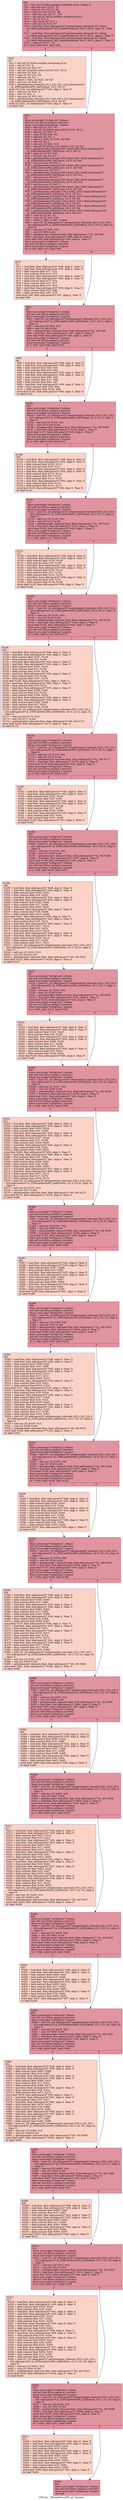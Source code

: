 digraph "CFG for '_Z9ScaleDownPfS_iiii' function" {
	label="CFG for '_Z9ScaleDownPfS_iiii' function";

	Node0x5afecd0 [shape=record,color="#b70d28ff", style=filled, fillcolor="#b70d2870",label="{%6:\l  %7 = tail call i32 @llvm.amdgcn.workitem.id.x(), !range !4\l  %8 = add nuw nsw i32 %7, 32\l  %9 = add nuw nsw i32 %7, 64\l  %10 = add nuw nsw i32 %7, 96\l  %11 = add nuw nsw i32 %7, 128\l  %12 = tail call i32 @llvm.amdgcn.workgroup.id.x()\l  %13 = shl i32 %12, 6\l  %14 = ashr exact i32 %13, 1\l  %15 = add nsw i32 %14, %7\l  %16 = load float, float addrspace(4)* getelementptr inbounds ([5 x float],\l... [5 x float] addrspace(4)* @d_ScaleDownKernel, i64 0, i64 0), align 16, !tbaa\l... !5\l  %17 = load float, float addrspace(4)* getelementptr inbounds ([5 x float],\l... [5 x float] addrspace(4)* @d_ScaleDownKernel, i64 0, i64 1), align 4, !tbaa !5\l  %18 = load float, float addrspace(4)* getelementptr inbounds ([5 x float],\l... [5 x float] addrspace(4)* @d_ScaleDownKernel, i64 0, i64 2), align 8, !tbaa !5\l  %19 = icmp ult i32 %7, 20\l  br i1 %19, label %20, label %35\l|{<s0>T|<s1>F}}"];
	Node0x5afecd0:s0 -> Node0x5b00da0;
	Node0x5afecd0:s1 -> Node0x5b00df0;
	Node0x5b00da0 [shape=record,color="#3d50c3ff", style=filled, fillcolor="#f59c7d70",label="{%20:\l20:                                               \l  %21 = tail call i32 @llvm.amdgcn.workgroup.id.y()\l  %22 = shl i32 %21, 4\l  %23 = add nsw i32 %22, %7\l  %24 = tail call i32 @llvm.smax.i32(i32 %23, i32 2)\l  %25 = add nsw i32 %24, -2\l  %26 = icmp slt i32 %25, %4\l  %27 = add nsw i32 %4, -1\l  %28 = select i1 %26, i32 %25, i32 %27\l  %29 = mul nsw i32 %28, %3\l  %30 = getelementptr inbounds [20 x i32], [20 x i32] addrspace(3)*\l... @_ZZ9ScaleDownPfS_iiiiE5yRead, i32 0, i32 %7\l  store i32 %29, i32 addrspace(3)* %30, align 4, !tbaa !9\l  %31 = add nsw i32 %23, -4\l  %32 = sdiv i32 %31, 2\l  %33 = mul nsw i32 %32, %5\l  %34 = getelementptr inbounds [20 x i32], [20 x i32] addrspace(3)*\l... @_ZZ9ScaleDownPfS_iiiiE6yWrite, i32 0, i32 %7\l  store i32 %33, i32 addrspace(3)* %34, align 4, !tbaa !9\l  br label %35\l}"];
	Node0x5b00da0 -> Node0x5b00df0;
	Node0x5b00df0 [shape=record,color="#b70d28ff", style=filled, fillcolor="#b70d2870",label="{%35:\l35:                                               \l  fence syncscope(\"workgroup\") release\l  tail call void @llvm.amdgcn.s.barrier()\l  fence syncscope(\"workgroup\") acquire\l  %36 = add nsw i32 %13, %7\l  %37 = tail call i32 @llvm.smax.i32(i32 %36, i32 2)\l  %38 = add nsw i32 %37, -2\l  %39 = icmp slt i32 %38, %2\l  %40 = add nsw i32 %2, -1\l  %41 = select i1 %39, i32 %38, i32 %40\l  %42 = sdiv i32 %2, 2\l  %43 = sub nsw i32 %42, %14\l  %44 = tail call i32 @llvm.smin.i32(i32 %43, i32 32)\l  %45 = getelementptr inbounds [68 x float], [68 x float] addrspace(3)*\l... @_ZZ9ScaleDownPfS_iiiiE5inrow, i32 0, i32 %7\l  %46 = icmp slt i32 %7, %44\l  %47 = shl nuw nsw i32 %7, 1\l  %48 = getelementptr inbounds [68 x float], [68 x float] addrspace(3)*\l... @_ZZ9ScaleDownPfS_iiiiE5inrow, i32 0, i32 %47\l  %49 = add nuw nsw i32 %47, 4\l  %50 = getelementptr inbounds [68 x float], [68 x float] addrspace(3)*\l... @_ZZ9ScaleDownPfS_iiiiE5inrow, i32 0, i32 %49\l  %51 = add nuw nsw i32 %47, 1\l  %52 = getelementptr inbounds [68 x float], [68 x float] addrspace(3)*\l... @_ZZ9ScaleDownPfS_iiiiE5inrow, i32 0, i32 %51\l  %53 = add nuw nsw i32 %47, 3\l  %54 = getelementptr inbounds [68 x float], [68 x float] addrspace(3)*\l... @_ZZ9ScaleDownPfS_iiiiE5inrow, i32 0, i32 %53\l  %55 = add nuw nsw i32 %47, 2\l  %56 = getelementptr inbounds [68 x float], [68 x float] addrspace(3)*\l... @_ZZ9ScaleDownPfS_iiiiE5inrow, i32 0, i32 %55\l  %57 = getelementptr inbounds [160 x float], [160 x float] addrspace(3)*\l... @_ZZ9ScaleDownPfS_iiiiE4brow, i32 0, i32 %11\l  %58 = getelementptr inbounds [160 x float], [160 x float] addrspace(3)*\l... @_ZZ9ScaleDownPfS_iiiiE4brow, i32 0, i32 %9\l  %59 = getelementptr inbounds [160 x float], [160 x float] addrspace(3)*\l... @_ZZ9ScaleDownPfS_iiiiE4brow, i32 0, i32 %7\l  %60 = getelementptr inbounds [160 x float], [160 x float] addrspace(3)*\l... @_ZZ9ScaleDownPfS_iiiiE4brow, i32 0, i32 %8\l  %61 = getelementptr inbounds [160 x float], [160 x float] addrspace(3)*\l... @_ZZ9ScaleDownPfS_iiiiE4brow, i32 0, i32 %10\l  %62 = icmp ult i32 %7, 32\l  %63 = icmp slt i32 %15, %42\l  %64 = select i1 %62, i1 %63, i1 false\l  %65 = load i32, i32 addrspace(3)* getelementptr inbounds ([20 x i32], [20 x\l... i32] addrspace(3)* @_ZZ9ScaleDownPfS_iiiiE5yRead, i32 0, i32 0), align 16,\l... !tbaa !9\l  %66 = add nsw i32 %65, %41\l  %67 = sext i32 %66 to i64\l  %68 = getelementptr inbounds float, float addrspace(1)* %1, i64 %67\l  %69 = load float, float addrspace(1)* %68, align 4, !tbaa !5\l  store float %69, float addrspace(3)* %45, align 4, !tbaa !5\l  fence syncscope(\"workgroup\") release\l  tail call void @llvm.amdgcn.s.barrier()\l  fence syncscope(\"workgroup\") acquire\l  br i1 %46, label %70, label %83\l|{<s0>T|<s1>F}}"];
	Node0x5b00df0:s0 -> Node0x5b04510;
	Node0x5b00df0:s1 -> Node0x5b04560;
	Node0x5b04510 [shape=record,color="#3d50c3ff", style=filled, fillcolor="#f59c7d70",label="{%70:\l70:                                               \l  %71 = load float, float addrspace(3)* %48, align 8, !tbaa !5\l  %72 = load float, float addrspace(3)* %50, align 8, !tbaa !5\l  %73 = fadd contract float %71, %72\l  %74 = fmul contract float %16, %73\l  %75 = load float, float addrspace(3)* %52, align 4, !tbaa !5\l  %76 = load float, float addrspace(3)* %54, align 4, !tbaa !5\l  %77 = fadd contract float %75, %76\l  %78 = fmul contract float %17, %77\l  %79 = fadd contract float %74, %78\l  %80 = load float, float addrspace(3)* %56, align 8, !tbaa !5\l  %81 = fmul contract float %18, %80\l  %82 = fadd contract float %81, %79\l  store float %82, float addrspace(3)* %57, align 4, !tbaa !5\l  br label %83\l}"];
	Node0x5b04510 -> Node0x5b04560;
	Node0x5b04560 [shape=record,color="#b70d28ff", style=filled, fillcolor="#b70d2870",label="{%83:\l83:                                               \l  fence syncscope(\"workgroup\") release\l  tail call void @llvm.amdgcn.s.barrier()\l  fence syncscope(\"workgroup\") acquire\l  %84 = load i32, i32 addrspace(3)* getelementptr inbounds ([20 x i32], [20 x\l... i32] addrspace(3)* @_ZZ9ScaleDownPfS_iiiiE5yRead, i32 0, i32 1), align 4,\l... !tbaa !9\l  %85 = add nsw i32 %84, %41\l  %86 = sext i32 %85 to i64\l  %87 = getelementptr inbounds float, float addrspace(1)* %1, i64 %86\l  %88 = load float, float addrspace(1)* %87, align 4, !tbaa !5\l  store float %88, float addrspace(3)* %45, align 4, !tbaa !5\l  fence syncscope(\"workgroup\") release\l  tail call void @llvm.amdgcn.s.barrier()\l  fence syncscope(\"workgroup\") acquire\l  br i1 %46, label %89, label %102\l|{<s0>T|<s1>F}}"];
	Node0x5b04560:s0 -> Node0x5b05440;
	Node0x5b04560:s1 -> Node0x5b05490;
	Node0x5b05440 [shape=record,color="#3d50c3ff", style=filled, fillcolor="#f59c7d70",label="{%89:\l89:                                               \l  %90 = load float, float addrspace(3)* %48, align 8, !tbaa !5\l  %91 = load float, float addrspace(3)* %50, align 8, !tbaa !5\l  %92 = fadd contract float %90, %91\l  %93 = fmul contract float %16, %92\l  %94 = load float, float addrspace(3)* %52, align 4, !tbaa !5\l  %95 = load float, float addrspace(3)* %54, align 4, !tbaa !5\l  %96 = fadd contract float %94, %95\l  %97 = fmul contract float %17, %96\l  %98 = fadd contract float %93, %97\l  %99 = load float, float addrspace(3)* %56, align 8, !tbaa !5\l  %100 = fmul contract float %18, %99\l  %101 = fadd contract float %100, %98\l  store float %101, float addrspace(3)* %59, align 4, !tbaa !5\l  br label %102\l}"];
	Node0x5b05440 -> Node0x5b05490;
	Node0x5b05490 [shape=record,color="#b70d28ff", style=filled, fillcolor="#b70d2870",label="{%102:\l102:                                              \l  fence syncscope(\"workgroup\") release\l  tail call void @llvm.amdgcn.s.barrier()\l  fence syncscope(\"workgroup\") acquire\l  %103 = load i32, i32 addrspace(3)* getelementptr inbounds ([20 x i32], [20 x\l... i32] addrspace(3)* @_ZZ9ScaleDownPfS_iiiiE5yRead, i32 0, i32 2), align 8,\l... !tbaa !9\l  %104 = add nsw i32 %103, %41\l  %105 = sext i32 %104 to i64\l  %106 = getelementptr inbounds float, float addrspace(1)* %1, i64 %105\l  %107 = load float, float addrspace(1)* %106, align 4, !tbaa !5\l  store float %107, float addrspace(3)* %45, align 4, !tbaa !5\l  fence syncscope(\"workgroup\") release\l  tail call void @llvm.amdgcn.s.barrier()\l  fence syncscope(\"workgroup\") acquire\l  br i1 %46, label %108, label %121\l|{<s0>T|<s1>F}}"];
	Node0x5b05490:s0 -> Node0x5b06330;
	Node0x5b05490:s1 -> Node0x5b06380;
	Node0x5b06330 [shape=record,color="#3d50c3ff", style=filled, fillcolor="#f59c7d70",label="{%108:\l108:                                              \l  %109 = load float, float addrspace(3)* %48, align 8, !tbaa !5\l  %110 = load float, float addrspace(3)* %50, align 8, !tbaa !5\l  %111 = fadd contract float %109, %110\l  %112 = fmul contract float %16, %111\l  %113 = load float, float addrspace(3)* %52, align 4, !tbaa !5\l  %114 = load float, float addrspace(3)* %54, align 4, !tbaa !5\l  %115 = fadd contract float %113, %114\l  %116 = fmul contract float %17, %115\l  %117 = fadd contract float %112, %116\l  %118 = load float, float addrspace(3)* %56, align 8, !tbaa !5\l  %119 = fmul contract float %18, %118\l  %120 = fadd contract float %119, %117\l  store float %120, float addrspace(3)* %60, align 4, !tbaa !5\l  br label %121\l}"];
	Node0x5b06330 -> Node0x5b06380;
	Node0x5b06380 [shape=record,color="#b70d28ff", style=filled, fillcolor="#b70d2870",label="{%121:\l121:                                              \l  fence syncscope(\"workgroup\") release\l  tail call void @llvm.amdgcn.s.barrier()\l  fence syncscope(\"workgroup\") acquire\l  %122 = load i32, i32 addrspace(3)* getelementptr inbounds ([20 x i32], [20 x\l... i32] addrspace(3)* @_ZZ9ScaleDownPfS_iiiiE5yRead, i32 0, i32 3), align 4,\l... !tbaa !9\l  %123 = add nsw i32 %122, %41\l  %124 = sext i32 %123 to i64\l  %125 = getelementptr inbounds float, float addrspace(1)* %1, i64 %124\l  %126 = load float, float addrspace(1)* %125, align 4, !tbaa !5\l  store float %126, float addrspace(3)* %45, align 4, !tbaa !5\l  fence syncscope(\"workgroup\") release\l  tail call void @llvm.amdgcn.s.barrier()\l  fence syncscope(\"workgroup\") acquire\l  br i1 %46, label %127, label %140\l|{<s0>T|<s1>F}}"];
	Node0x5b06380:s0 -> Node0x5b07220;
	Node0x5b06380:s1 -> Node0x5b07270;
	Node0x5b07220 [shape=record,color="#3d50c3ff", style=filled, fillcolor="#f59c7d70",label="{%127:\l127:                                              \l  %128 = load float, float addrspace(3)* %48, align 8, !tbaa !5\l  %129 = load float, float addrspace(3)* %50, align 8, !tbaa !5\l  %130 = fadd contract float %128, %129\l  %131 = fmul contract float %16, %130\l  %132 = load float, float addrspace(3)* %52, align 4, !tbaa !5\l  %133 = load float, float addrspace(3)* %54, align 4, !tbaa !5\l  %134 = fadd contract float %132, %133\l  %135 = fmul contract float %17, %134\l  %136 = fadd contract float %131, %135\l  %137 = load float, float addrspace(3)* %56, align 8, !tbaa !5\l  %138 = fmul contract float %18, %137\l  %139 = fadd contract float %138, %136\l  store float %139, float addrspace(3)* %58, align 4, !tbaa !5\l  br label %140\l}"];
	Node0x5b07220 -> Node0x5b07270;
	Node0x5b07270 [shape=record,color="#b70d28ff", style=filled, fillcolor="#b70d2870",label="{%140:\l140:                                              \l  fence syncscope(\"workgroup\") release\l  tail call void @llvm.amdgcn.s.barrier()\l  fence syncscope(\"workgroup\") acquire\l  %141 = load i32, i32 addrspace(3)* getelementptr inbounds ([20 x i32], [20 x\l... i32] addrspace(3)* @_ZZ9ScaleDownPfS_iiiiE5yRead, i32 0, i32 4), align 16,\l... !tbaa !9\l  %142 = add nsw i32 %141, %41\l  %143 = sext i32 %142 to i64\l  %144 = getelementptr inbounds float, float addrspace(1)* %1, i64 %143\l  %145 = load float, float addrspace(1)* %144, align 4, !tbaa !5\l  store float %145, float addrspace(3)* %45, align 4, !tbaa !5\l  fence syncscope(\"workgroup\") release\l  tail call void @llvm.amdgcn.s.barrier()\l  fence syncscope(\"workgroup\") acquire\l  br i1 %64, label %146, label %174\l|{<s0>T|<s1>F}}"];
	Node0x5b07270:s0 -> Node0x5b08520;
	Node0x5b07270:s1 -> Node0x5b08570;
	Node0x5b08520 [shape=record,color="#3d50c3ff", style=filled, fillcolor="#f59c7d70",label="{%146:\l146:                                              \l  %147 = load float, float addrspace(3)* %48, align 8, !tbaa !5\l  %148 = load float, float addrspace(3)* %50, align 8, !tbaa !5\l  %149 = fadd contract float %147, %148\l  %150 = fmul contract float %16, %149\l  %151 = load float, float addrspace(3)* %52, align 4, !tbaa !5\l  %152 = load float, float addrspace(3)* %54, align 4, !tbaa !5\l  %153 = fadd contract float %151, %152\l  %154 = fmul contract float %17, %153\l  %155 = fadd contract float %150, %154\l  %156 = load float, float addrspace(3)* %56, align 8, !tbaa !5\l  %157 = fmul contract float %18, %156\l  %158 = fadd contract float %157, %155\l  store float %158, float addrspace(3)* %61, align 4, !tbaa !5\l  %159 = load float, float addrspace(3)* %60, align 4, !tbaa !5\l  %160 = fmul contract float %18, %159\l  %161 = load float, float addrspace(3)* %57, align 4, !tbaa !5\l  %162 = fadd contract float %158, %161\l  %163 = fmul contract float %16, %162\l  %164 = fadd contract float %160, %163\l  %165 = load float, float addrspace(3)* %59, align 4, !tbaa !5\l  %166 = load float, float addrspace(3)* %58, align 4, !tbaa !5\l  %167 = fadd contract float %165, %166\l  %168 = fmul contract float %17, %167\l  %169 = fadd contract float %164, %168\l  %170 = load i32, i32 addrspace(3)* getelementptr inbounds ([20 x i32], [20 x\l... i32] addrspace(3)* @_ZZ9ScaleDownPfS_iiiiE6yWrite, i32 0, i32 4), align 16,\l... !tbaa !9\l  %171 = add nsw i32 %170, %15\l  %172 = sext i32 %171 to i64\l  %173 = getelementptr inbounds float, float addrspace(1)* %0, i64 %172\l  store float %169, float addrspace(1)* %173, align 4, !tbaa !5\l  br label %174\l}"];
	Node0x5b08520 -> Node0x5b08570;
	Node0x5b08570 [shape=record,color="#b70d28ff", style=filled, fillcolor="#b70d2870",label="{%174:\l174:                                              \l  fence syncscope(\"workgroup\") release\l  tail call void @llvm.amdgcn.s.barrier()\l  fence syncscope(\"workgroup\") acquire\l  %175 = load i32, i32 addrspace(3)* getelementptr inbounds ([20 x i32], [20 x\l... i32] addrspace(3)* @_ZZ9ScaleDownPfS_iiiiE5yRead, i32 0, i32 5), align 4,\l... !tbaa !9\l  %176 = add nsw i32 %175, %41\l  %177 = sext i32 %176 to i64\l  %178 = getelementptr inbounds float, float addrspace(1)* %1, i64 %177\l  %179 = load float, float addrspace(1)* %178, align 4, !tbaa !5\l  store float %179, float addrspace(3)* %45, align 4, !tbaa !5\l  fence syncscope(\"workgroup\") release\l  tail call void @llvm.amdgcn.s.barrier()\l  fence syncscope(\"workgroup\") acquire\l  br i1 %46, label %180, label %193\l|{<s0>T|<s1>F}}"];
	Node0x5b08570:s0 -> Node0x5b0ad30;
	Node0x5b08570:s1 -> Node0x5b0ad80;
	Node0x5b0ad30 [shape=record,color="#3d50c3ff", style=filled, fillcolor="#f59c7d70",label="{%180:\l180:                                              \l  %181 = load float, float addrspace(3)* %48, align 8, !tbaa !5\l  %182 = load float, float addrspace(3)* %50, align 8, !tbaa !5\l  %183 = fadd contract float %181, %182\l  %184 = fmul contract float %16, %183\l  %185 = load float, float addrspace(3)* %52, align 4, !tbaa !5\l  %186 = load float, float addrspace(3)* %54, align 4, !tbaa !5\l  %187 = fadd contract float %185, %186\l  %188 = fmul contract float %17, %187\l  %189 = fadd contract float %184, %188\l  %190 = load float, float addrspace(3)* %56, align 8, !tbaa !5\l  %191 = fmul contract float %18, %190\l  %192 = fadd contract float %191, %189\l  store float %192, float addrspace(3)* %57, align 4, !tbaa !5\l  br label %193\l}"];
	Node0x5b0ad30 -> Node0x5b0ad80;
	Node0x5b0ad80 [shape=record,color="#b70d28ff", style=filled, fillcolor="#b70d2870",label="{%193:\l193:                                              \l  fence syncscope(\"workgroup\") release\l  tail call void @llvm.amdgcn.s.barrier()\l  fence syncscope(\"workgroup\") acquire\l  %194 = load i32, i32 addrspace(3)* getelementptr inbounds ([20 x i32], [20 x\l... i32] addrspace(3)* @_ZZ9ScaleDownPfS_iiiiE5yRead, i32 0, i32 6), align 8,\l... !tbaa !9\l  %195 = add nsw i32 %194, %41\l  %196 = sext i32 %195 to i64\l  %197 = getelementptr inbounds float, float addrspace(1)* %1, i64 %196\l  %198 = load float, float addrspace(1)* %197, align 4, !tbaa !5\l  store float %198, float addrspace(3)* %45, align 4, !tbaa !5\l  fence syncscope(\"workgroup\") release\l  tail call void @llvm.amdgcn.s.barrier()\l  fence syncscope(\"workgroup\") acquire\l  br i1 %46, label %199, label %227\l|{<s0>T|<s1>F}}"];
	Node0x5b0ad80:s0 -> Node0x5b0c030;
	Node0x5b0ad80:s1 -> Node0x5b0c080;
	Node0x5b0c030 [shape=record,color="#3d50c3ff", style=filled, fillcolor="#f59c7d70",label="{%199:\l199:                                              \l  %200 = load float, float addrspace(3)* %48, align 8, !tbaa !5\l  %201 = load float, float addrspace(3)* %50, align 8, !tbaa !5\l  %202 = fadd contract float %200, %201\l  %203 = fmul contract float %16, %202\l  %204 = load float, float addrspace(3)* %52, align 4, !tbaa !5\l  %205 = load float, float addrspace(3)* %54, align 4, !tbaa !5\l  %206 = fadd contract float %204, %205\l  %207 = fmul contract float %17, %206\l  %208 = fadd contract float %203, %207\l  %209 = load float, float addrspace(3)* %56, align 8, !tbaa !5\l  %210 = fmul contract float %18, %209\l  %211 = fadd contract float %210, %208\l  store float %211, float addrspace(3)* %59, align 4, !tbaa !5\l  %212 = load float, float addrspace(3)* %61, align 4, !tbaa !5\l  %213 = fmul contract float %18, %212\l  %214 = load float, float addrspace(3)* %60, align 4, !tbaa !5\l  %215 = fadd contract float %211, %214\l  %216 = fmul contract float %16, %215\l  %217 = fadd contract float %213, %216\l  %218 = load float, float addrspace(3)* %58, align 4, !tbaa !5\l  %219 = load float, float addrspace(3)* %57, align 4, !tbaa !5\l  %220 = fadd contract float %218, %219\l  %221 = fmul contract float %17, %220\l  %222 = fadd contract float %217, %221\l  %223 = load i32, i32 addrspace(3)* getelementptr inbounds ([20 x i32], [20 x\l... i32] addrspace(3)* @_ZZ9ScaleDownPfS_iiiiE6yWrite, i32 0, i32 6), align 8,\l... !tbaa !9\l  %224 = add nsw i32 %223, %15\l  %225 = sext i32 %224 to i64\l  %226 = getelementptr inbounds float, float addrspace(1)* %0, i64 %225\l  store float %222, float addrspace(1)* %226, align 4, !tbaa !5\l  br label %227\l}"];
	Node0x5b0c030 -> Node0x5b0c080;
	Node0x5b0c080 [shape=record,color="#b70d28ff", style=filled, fillcolor="#b70d2870",label="{%227:\l227:                                              \l  fence syncscope(\"workgroup\") release\l  tail call void @llvm.amdgcn.s.barrier()\l  fence syncscope(\"workgroup\") acquire\l  %228 = load i32, i32 addrspace(3)* getelementptr inbounds ([20 x i32], [20 x\l... i32] addrspace(3)* @_ZZ9ScaleDownPfS_iiiiE5yRead, i32 0, i32 7), align 4,\l... !tbaa !9\l  %229 = add nsw i32 %228, %41\l  %230 = sext i32 %229 to i64\l  %231 = getelementptr inbounds float, float addrspace(1)* %1, i64 %230\l  %232 = load float, float addrspace(1)* %231, align 4, !tbaa !5\l  store float %232, float addrspace(3)* %45, align 4, !tbaa !5\l  fence syncscope(\"workgroup\") release\l  tail call void @llvm.amdgcn.s.barrier()\l  fence syncscope(\"workgroup\") acquire\l  br i1 %46, label %233, label %246\l|{<s0>T|<s1>F}}"];
	Node0x5b0c080:s0 -> Node0x5b0d830;
	Node0x5b0c080:s1 -> Node0x5b0d880;
	Node0x5b0d830 [shape=record,color="#3d50c3ff", style=filled, fillcolor="#f59c7d70",label="{%233:\l233:                                              \l  %234 = load float, float addrspace(3)* %48, align 8, !tbaa !5\l  %235 = load float, float addrspace(3)* %50, align 8, !tbaa !5\l  %236 = fadd contract float %234, %235\l  %237 = fmul contract float %16, %236\l  %238 = load float, float addrspace(3)* %52, align 4, !tbaa !5\l  %239 = load float, float addrspace(3)* %54, align 4, !tbaa !5\l  %240 = fadd contract float %238, %239\l  %241 = fmul contract float %17, %240\l  %242 = fadd contract float %237, %241\l  %243 = load float, float addrspace(3)* %56, align 8, !tbaa !5\l  %244 = fmul contract float %18, %243\l  %245 = fadd contract float %244, %242\l  store float %245, float addrspace(3)* %60, align 4, !tbaa !5\l  br label %246\l}"];
	Node0x5b0d830 -> Node0x5b0d880;
	Node0x5b0d880 [shape=record,color="#b70d28ff", style=filled, fillcolor="#b70d2870",label="{%246:\l246:                                              \l  fence syncscope(\"workgroup\") release\l  tail call void @llvm.amdgcn.s.barrier()\l  fence syncscope(\"workgroup\") acquire\l  %247 = load i32, i32 addrspace(3)* getelementptr inbounds ([20 x i32], [20 x\l... i32] addrspace(3)* @_ZZ9ScaleDownPfS_iiiiE5yRead, i32 0, i32 8), align 16,\l... !tbaa !9\l  %248 = add nsw i32 %247, %41\l  %249 = sext i32 %248 to i64\l  %250 = getelementptr inbounds float, float addrspace(1)* %1, i64 %249\l  %251 = load float, float addrspace(1)* %250, align 4, !tbaa !5\l  store float %251, float addrspace(3)* %45, align 4, !tbaa !5\l  fence syncscope(\"workgroup\") release\l  tail call void @llvm.amdgcn.s.barrier()\l  fence syncscope(\"workgroup\") acquire\l  br i1 %46, label %252, label %280\l|{<s0>T|<s1>F}}"];
	Node0x5b0d880:s0 -> Node0x5b0e750;
	Node0x5b0d880:s1 -> Node0x5b0e7a0;
	Node0x5b0e750 [shape=record,color="#3d50c3ff", style=filled, fillcolor="#f59c7d70",label="{%252:\l252:                                              \l  %253 = load float, float addrspace(3)* %48, align 8, !tbaa !5\l  %254 = load float, float addrspace(3)* %50, align 8, !tbaa !5\l  %255 = fadd contract float %253, %254\l  %256 = fmul contract float %16, %255\l  %257 = load float, float addrspace(3)* %52, align 4, !tbaa !5\l  %258 = load float, float addrspace(3)* %54, align 4, !tbaa !5\l  %259 = fadd contract float %257, %258\l  %260 = fmul contract float %17, %259\l  %261 = fadd contract float %256, %260\l  %262 = load float, float addrspace(3)* %56, align 8, !tbaa !5\l  %263 = fmul contract float %18, %262\l  %264 = fadd contract float %263, %261\l  store float %264, float addrspace(3)* %58, align 4, !tbaa !5\l  %265 = load float, float addrspace(3)* %59, align 4, !tbaa !5\l  %266 = fmul contract float %18, %265\l  %267 = load float, float addrspace(3)* %61, align 4, !tbaa !5\l  %268 = fadd contract float %264, %267\l  %269 = fmul contract float %16, %268\l  %270 = fadd contract float %266, %269\l  %271 = load float, float addrspace(3)* %57, align 4, !tbaa !5\l  %272 = load float, float addrspace(3)* %60, align 4, !tbaa !5\l  %273 = fadd contract float %271, %272\l  %274 = fmul contract float %17, %273\l  %275 = fadd contract float %270, %274\l  %276 = load i32, i32 addrspace(3)* getelementptr inbounds ([20 x i32], [20 x\l... i32] addrspace(3)* @_ZZ9ScaleDownPfS_iiiiE6yWrite, i32 0, i32 8), align 16,\l... !tbaa !9\l  %277 = add nsw i32 %276, %15\l  %278 = sext i32 %277 to i64\l  %279 = getelementptr inbounds float, float addrspace(1)* %0, i64 %278\l  store float %275, float addrspace(1)* %279, align 4, !tbaa !5\l  br label %280\l}"];
	Node0x5b0e750 -> Node0x5b0e7a0;
	Node0x5b0e7a0 [shape=record,color="#b70d28ff", style=filled, fillcolor="#b70d2870",label="{%280:\l280:                                              \l  fence syncscope(\"workgroup\") release\l  tail call void @llvm.amdgcn.s.barrier()\l  fence syncscope(\"workgroup\") acquire\l  %281 = load i32, i32 addrspace(3)* getelementptr inbounds ([20 x i32], [20 x\l... i32] addrspace(3)* @_ZZ9ScaleDownPfS_iiiiE5yRead, i32 0, i32 9), align 4,\l... !tbaa !9\l  %282 = add nsw i32 %281, %41\l  %283 = sext i32 %282 to i64\l  %284 = getelementptr inbounds float, float addrspace(1)* %1, i64 %283\l  %285 = load float, float addrspace(1)* %284, align 4, !tbaa !5\l  store float %285, float addrspace(3)* %45, align 4, !tbaa !5\l  fence syncscope(\"workgroup\") release\l  tail call void @llvm.amdgcn.s.barrier()\l  fence syncscope(\"workgroup\") acquire\l  br i1 %64, label %286, label %299\l|{<s0>T|<s1>F}}"];
	Node0x5b0e7a0:s0 -> Node0x5b095c0;
	Node0x5b0e7a0:s1 -> Node0x5b09610;
	Node0x5b095c0 [shape=record,color="#3d50c3ff", style=filled, fillcolor="#f59c7d70",label="{%286:\l286:                                              \l  %287 = load float, float addrspace(3)* %48, align 8, !tbaa !5\l  %288 = load float, float addrspace(3)* %50, align 8, !tbaa !5\l  %289 = fadd contract float %287, %288\l  %290 = fmul contract float %16, %289\l  %291 = load float, float addrspace(3)* %52, align 4, !tbaa !5\l  %292 = load float, float addrspace(3)* %54, align 4, !tbaa !5\l  %293 = fadd contract float %291, %292\l  %294 = fmul contract float %17, %293\l  %295 = fadd contract float %290, %294\l  %296 = load float, float addrspace(3)* %56, align 8, !tbaa !5\l  %297 = fmul contract float %18, %296\l  %298 = fadd contract float %297, %295\l  store float %298, float addrspace(3)* %61, align 4, !tbaa !5\l  br label %299\l}"];
	Node0x5b095c0 -> Node0x5b09610;
	Node0x5b09610 [shape=record,color="#b70d28ff", style=filled, fillcolor="#b70d2870",label="{%299:\l299:                                              \l  fence syncscope(\"workgroup\") release\l  tail call void @llvm.amdgcn.s.barrier()\l  fence syncscope(\"workgroup\") acquire\l  %300 = load i32, i32 addrspace(3)* getelementptr inbounds ([20 x i32], [20 x\l... i32] addrspace(3)* @_ZZ9ScaleDownPfS_iiiiE5yRead, i32 0, i32 10), align 8,\l... !tbaa !9\l  %301 = add nsw i32 %300, %41\l  %302 = sext i32 %301 to i64\l  %303 = getelementptr inbounds float, float addrspace(1)* %1, i64 %302\l  %304 = load float, float addrspace(1)* %303, align 4, !tbaa !5\l  store float %304, float addrspace(3)* %45, align 4, !tbaa !5\l  fence syncscope(\"workgroup\") release\l  tail call void @llvm.amdgcn.s.barrier()\l  fence syncscope(\"workgroup\") acquire\l  br i1 %46, label %305, label %333\l|{<s0>T|<s1>F}}"];
	Node0x5b09610:s0 -> Node0x5b0a4e0;
	Node0x5b09610:s1 -> Node0x5b0a530;
	Node0x5b0a4e0 [shape=record,color="#3d50c3ff", style=filled, fillcolor="#f59c7d70",label="{%305:\l305:                                              \l  %306 = load float, float addrspace(3)* %48, align 8, !tbaa !5\l  %307 = load float, float addrspace(3)* %50, align 8, !tbaa !5\l  %308 = fadd contract float %306, %307\l  %309 = fmul contract float %16, %308\l  %310 = load float, float addrspace(3)* %52, align 4, !tbaa !5\l  %311 = load float, float addrspace(3)* %54, align 4, !tbaa !5\l  %312 = fadd contract float %310, %311\l  %313 = fmul contract float %17, %312\l  %314 = fadd contract float %309, %313\l  %315 = load float, float addrspace(3)* %56, align 8, !tbaa !5\l  %316 = fmul contract float %18, %315\l  %317 = fadd contract float %316, %314\l  store float %317, float addrspace(3)* %57, align 4, !tbaa !5\l  %318 = load float, float addrspace(3)* %58, align 4, !tbaa !5\l  %319 = fmul contract float %18, %318\l  %320 = load float, float addrspace(3)* %59, align 4, !tbaa !5\l  %321 = fadd contract float %317, %320\l  %322 = fmul contract float %16, %321\l  %323 = fadd contract float %319, %322\l  %324 = load float, float addrspace(3)* %60, align 4, !tbaa !5\l  %325 = load float, float addrspace(3)* %61, align 4, !tbaa !5\l  %326 = fadd contract float %324, %325\l  %327 = fmul contract float %17, %326\l  %328 = fadd contract float %323, %327\l  %329 = load i32, i32 addrspace(3)* getelementptr inbounds ([20 x i32], [20 x\l... i32] addrspace(3)* @_ZZ9ScaleDownPfS_iiiiE6yWrite, i32 0, i32 10), align 8,\l... !tbaa !9\l  %330 = add nsw i32 %329, %15\l  %331 = sext i32 %330 to i64\l  %332 = getelementptr inbounds float, float addrspace(1)* %0, i64 %331\l  store float %328, float addrspace(1)* %332, align 4, !tbaa !5\l  br label %333\l}"];
	Node0x5b0a4e0 -> Node0x5b0a530;
	Node0x5b0a530 [shape=record,color="#b70d28ff", style=filled, fillcolor="#b70d2870",label="{%333:\l333:                                              \l  fence syncscope(\"workgroup\") release\l  tail call void @llvm.amdgcn.s.barrier()\l  fence syncscope(\"workgroup\") acquire\l  %334 = load i32, i32 addrspace(3)* getelementptr inbounds ([20 x i32], [20 x\l... i32] addrspace(3)* @_ZZ9ScaleDownPfS_iiiiE5yRead, i32 0, i32 11), align 4,\l... !tbaa !9\l  %335 = add nsw i32 %334, %41\l  %336 = sext i32 %335 to i64\l  %337 = getelementptr inbounds float, float addrspace(1)* %1, i64 %336\l  %338 = load float, float addrspace(1)* %337, align 4, !tbaa !5\l  store float %338, float addrspace(3)* %45, align 4, !tbaa !5\l  fence syncscope(\"workgroup\") release\l  tail call void @llvm.amdgcn.s.barrier()\l  fence syncscope(\"workgroup\") acquire\l  br i1 %46, label %339, label %352\l|{<s0>T|<s1>F}}"];
	Node0x5b0a530:s0 -> Node0x5b0b760;
	Node0x5b0a530:s1 -> Node0x5b0b7b0;
	Node0x5b0b760 [shape=record,color="#3d50c3ff", style=filled, fillcolor="#f59c7d70",label="{%339:\l339:                                              \l  %340 = load float, float addrspace(3)* %48, align 8, !tbaa !5\l  %341 = load float, float addrspace(3)* %50, align 8, !tbaa !5\l  %342 = fadd contract float %340, %341\l  %343 = fmul contract float %16, %342\l  %344 = load float, float addrspace(3)* %52, align 4, !tbaa !5\l  %345 = load float, float addrspace(3)* %54, align 4, !tbaa !5\l  %346 = fadd contract float %344, %345\l  %347 = fmul contract float %17, %346\l  %348 = fadd contract float %343, %347\l  %349 = load float, float addrspace(3)* %56, align 8, !tbaa !5\l  %350 = fmul contract float %18, %349\l  %351 = fadd contract float %350, %348\l  store float %351, float addrspace(3)* %59, align 4, !tbaa !5\l  br label %352\l}"];
	Node0x5b0b760 -> Node0x5b0b7b0;
	Node0x5b0b7b0 [shape=record,color="#b70d28ff", style=filled, fillcolor="#b70d2870",label="{%352:\l352:                                              \l  fence syncscope(\"workgroup\") release\l  tail call void @llvm.amdgcn.s.barrier()\l  fence syncscope(\"workgroup\") acquire\l  %353 = load i32, i32 addrspace(3)* getelementptr inbounds ([20 x i32], [20 x\l... i32] addrspace(3)* @_ZZ9ScaleDownPfS_iiiiE5yRead, i32 0, i32 12), align 16,\l... !tbaa !9\l  %354 = add nsw i32 %353, %41\l  %355 = sext i32 %354 to i64\l  %356 = getelementptr inbounds float, float addrspace(1)* %1, i64 %355\l  %357 = load float, float addrspace(1)* %356, align 4, !tbaa !5\l  store float %357, float addrspace(3)* %45, align 4, !tbaa !5\l  fence syncscope(\"workgroup\") release\l  tail call void @llvm.amdgcn.s.barrier()\l  fence syncscope(\"workgroup\") acquire\l  br i1 %46, label %358, label %386\l|{<s0>T|<s1>F}}"];
	Node0x5b0b7b0:s0 -> Node0x5b16210;
	Node0x5b0b7b0:s1 -> Node0x5b16260;
	Node0x5b16210 [shape=record,color="#3d50c3ff", style=filled, fillcolor="#f59c7d70",label="{%358:\l358:                                              \l  %359 = load float, float addrspace(3)* %48, align 8, !tbaa !5\l  %360 = load float, float addrspace(3)* %50, align 8, !tbaa !5\l  %361 = fadd contract float %359, %360\l  %362 = fmul contract float %16, %361\l  %363 = load float, float addrspace(3)* %52, align 4, !tbaa !5\l  %364 = load float, float addrspace(3)* %54, align 4, !tbaa !5\l  %365 = fadd contract float %363, %364\l  %366 = fmul contract float %17, %365\l  %367 = fadd contract float %362, %366\l  %368 = load float, float addrspace(3)* %56, align 8, !tbaa !5\l  %369 = fmul contract float %18, %368\l  %370 = fadd contract float %369, %367\l  store float %370, float addrspace(3)* %60, align 4, !tbaa !5\l  %371 = load float, float addrspace(3)* %57, align 4, !tbaa !5\l  %372 = fmul contract float %18, %371\l  %373 = load float, float addrspace(3)* %58, align 4, !tbaa !5\l  %374 = fadd contract float %370, %373\l  %375 = fmul contract float %16, %374\l  %376 = fadd contract float %372, %375\l  %377 = load float, float addrspace(3)* %61, align 4, !tbaa !5\l  %378 = load float, float addrspace(3)* %59, align 4, !tbaa !5\l  %379 = fadd contract float %377, %378\l  %380 = fmul contract float %17, %379\l  %381 = fadd contract float %376, %380\l  %382 = load i32, i32 addrspace(3)* getelementptr inbounds ([20 x i32], [20 x\l... i32] addrspace(3)* @_ZZ9ScaleDownPfS_iiiiE6yWrite, i32 0, i32 12), align 16,\l... !tbaa !9\l  %383 = add nsw i32 %382, %15\l  %384 = sext i32 %383 to i64\l  %385 = getelementptr inbounds float, float addrspace(1)* %0, i64 %384\l  store float %381, float addrspace(1)* %385, align 4, !tbaa !5\l  br label %386\l}"];
	Node0x5b16210 -> Node0x5b16260;
	Node0x5b16260 [shape=record,color="#b70d28ff", style=filled, fillcolor="#b70d2870",label="{%386:\l386:                                              \l  fence syncscope(\"workgroup\") release\l  tail call void @llvm.amdgcn.s.barrier()\l  fence syncscope(\"workgroup\") acquire\l  %387 = load i32, i32 addrspace(3)* getelementptr inbounds ([20 x i32], [20 x\l... i32] addrspace(3)* @_ZZ9ScaleDownPfS_iiiiE5yRead, i32 0, i32 13), align 4,\l... !tbaa !9\l  %388 = add nsw i32 %387, %41\l  %389 = sext i32 %388 to i64\l  %390 = getelementptr inbounds float, float addrspace(1)* %1, i64 %389\l  %391 = load float, float addrspace(1)* %390, align 4, !tbaa !5\l  store float %391, float addrspace(3)* %45, align 4, !tbaa !5\l  fence syncscope(\"workgroup\") release\l  tail call void @llvm.amdgcn.s.barrier()\l  fence syncscope(\"workgroup\") acquire\l  br i1 %46, label %392, label %405\l|{<s0>T|<s1>F}}"];
	Node0x5b16260:s0 -> Node0x5b17a10;
	Node0x5b16260:s1 -> Node0x5b17a60;
	Node0x5b17a10 [shape=record,color="#3d50c3ff", style=filled, fillcolor="#f59c7d70",label="{%392:\l392:                                              \l  %393 = load float, float addrspace(3)* %48, align 8, !tbaa !5\l  %394 = load float, float addrspace(3)* %50, align 8, !tbaa !5\l  %395 = fadd contract float %393, %394\l  %396 = fmul contract float %16, %395\l  %397 = load float, float addrspace(3)* %52, align 4, !tbaa !5\l  %398 = load float, float addrspace(3)* %54, align 4, !tbaa !5\l  %399 = fadd contract float %397, %398\l  %400 = fmul contract float %17, %399\l  %401 = fadd contract float %396, %400\l  %402 = load float, float addrspace(3)* %56, align 8, !tbaa !5\l  %403 = fmul contract float %18, %402\l  %404 = fadd contract float %403, %401\l  store float %404, float addrspace(3)* %58, align 4, !tbaa !5\l  br label %405\l}"];
	Node0x5b17a10 -> Node0x5b17a60;
	Node0x5b17a60 [shape=record,color="#b70d28ff", style=filled, fillcolor="#b70d2870",label="{%405:\l405:                                              \l  fence syncscope(\"workgroup\") release\l  tail call void @llvm.amdgcn.s.barrier()\l  fence syncscope(\"workgroup\") acquire\l  %406 = load i32, i32 addrspace(3)* getelementptr inbounds ([20 x i32], [20 x\l... i32] addrspace(3)* @_ZZ9ScaleDownPfS_iiiiE5yRead, i32 0, i32 14), align 8,\l... !tbaa !9\l  %407 = add nsw i32 %406, %41\l  %408 = sext i32 %407 to i64\l  %409 = getelementptr inbounds float, float addrspace(1)* %1, i64 %408\l  %410 = load float, float addrspace(1)* %409, align 4, !tbaa !5\l  store float %410, float addrspace(3)* %45, align 4, !tbaa !5\l  fence syncscope(\"workgroup\") release\l  tail call void @llvm.amdgcn.s.barrier()\l  fence syncscope(\"workgroup\") acquire\l  br i1 %64, label %411, label %439\l|{<s0>T|<s1>F}}"];
	Node0x5b17a60:s0 -> Node0x5b18930;
	Node0x5b17a60:s1 -> Node0x5b18980;
	Node0x5b18930 [shape=record,color="#3d50c3ff", style=filled, fillcolor="#f59c7d70",label="{%411:\l411:                                              \l  %412 = load float, float addrspace(3)* %48, align 8, !tbaa !5\l  %413 = load float, float addrspace(3)* %50, align 8, !tbaa !5\l  %414 = fadd contract float %412, %413\l  %415 = fmul contract float %16, %414\l  %416 = load float, float addrspace(3)* %52, align 4, !tbaa !5\l  %417 = load float, float addrspace(3)* %54, align 4, !tbaa !5\l  %418 = fadd contract float %416, %417\l  %419 = fmul contract float %17, %418\l  %420 = fadd contract float %415, %419\l  %421 = load float, float addrspace(3)* %56, align 8, !tbaa !5\l  %422 = fmul contract float %18, %421\l  %423 = fadd contract float %422, %420\l  store float %423, float addrspace(3)* %61, align 4, !tbaa !5\l  %424 = load float, float addrspace(3)* %60, align 4, !tbaa !5\l  %425 = fmul contract float %18, %424\l  %426 = load float, float addrspace(3)* %57, align 4, !tbaa !5\l  %427 = fadd contract float %423, %426\l  %428 = fmul contract float %16, %427\l  %429 = fadd contract float %425, %428\l  %430 = load float, float addrspace(3)* %59, align 4, !tbaa !5\l  %431 = load float, float addrspace(3)* %58, align 4, !tbaa !5\l  %432 = fadd contract float %430, %431\l  %433 = fmul contract float %17, %432\l  %434 = fadd contract float %429, %433\l  %435 = load i32, i32 addrspace(3)* getelementptr inbounds ([20 x i32], [20 x\l... i32] addrspace(3)* @_ZZ9ScaleDownPfS_iiiiE6yWrite, i32 0, i32 14), align 8,\l... !tbaa !9\l  %436 = add nsw i32 %435, %15\l  %437 = sext i32 %436 to i64\l  %438 = getelementptr inbounds float, float addrspace(1)* %0, i64 %437\l  store float %434, float addrspace(1)* %438, align 4, !tbaa !5\l  br label %439\l}"];
	Node0x5b18930 -> Node0x5b18980;
	Node0x5b18980 [shape=record,color="#b70d28ff", style=filled, fillcolor="#b70d2870",label="{%439:\l439:                                              \l  fence syncscope(\"workgroup\") release\l  tail call void @llvm.amdgcn.s.barrier()\l  fence syncscope(\"workgroup\") acquire\l  %440 = load i32, i32 addrspace(3)* getelementptr inbounds ([20 x i32], [20 x\l... i32] addrspace(3)* @_ZZ9ScaleDownPfS_iiiiE5yRead, i32 0, i32 15), align 4,\l... !tbaa !9\l  %441 = add nsw i32 %440, %41\l  %442 = sext i32 %441 to i64\l  %443 = getelementptr inbounds float, float addrspace(1)* %1, i64 %442\l  %444 = load float, float addrspace(1)* %443, align 4, !tbaa !5\l  store float %444, float addrspace(3)* %45, align 4, !tbaa !5\l  fence syncscope(\"workgroup\") release\l  tail call void @llvm.amdgcn.s.barrier()\l  fence syncscope(\"workgroup\") acquire\l  br i1 %46, label %445, label %458\l|{<s0>T|<s1>F}}"];
	Node0x5b18980:s0 -> Node0x5b1a130;
	Node0x5b18980:s1 -> Node0x5b1a180;
	Node0x5b1a130 [shape=record,color="#3d50c3ff", style=filled, fillcolor="#f59c7d70",label="{%445:\l445:                                              \l  %446 = load float, float addrspace(3)* %48, align 8, !tbaa !5\l  %447 = load float, float addrspace(3)* %50, align 8, !tbaa !5\l  %448 = fadd contract float %446, %447\l  %449 = fmul contract float %16, %448\l  %450 = load float, float addrspace(3)* %52, align 4, !tbaa !5\l  %451 = load float, float addrspace(3)* %54, align 4, !tbaa !5\l  %452 = fadd contract float %450, %451\l  %453 = fmul contract float %17, %452\l  %454 = fadd contract float %449, %453\l  %455 = load float, float addrspace(3)* %56, align 8, !tbaa !5\l  %456 = fmul contract float %18, %455\l  %457 = fadd contract float %456, %454\l  store float %457, float addrspace(3)* %57, align 4, !tbaa !5\l  br label %458\l}"];
	Node0x5b1a130 -> Node0x5b1a180;
	Node0x5b1a180 [shape=record,color="#b70d28ff", style=filled, fillcolor="#b70d2870",label="{%458:\l458:                                              \l  fence syncscope(\"workgroup\") release\l  tail call void @llvm.amdgcn.s.barrier()\l  fence syncscope(\"workgroup\") acquire\l  %459 = load i32, i32 addrspace(3)* getelementptr inbounds ([20 x i32], [20 x\l... i32] addrspace(3)* @_ZZ9ScaleDownPfS_iiiiE5yRead, i32 0, i32 16), align 16,\l... !tbaa !9\l  %460 = add nsw i32 %459, %41\l  %461 = sext i32 %460 to i64\l  %462 = getelementptr inbounds float, float addrspace(1)* %1, i64 %461\l  %463 = load float, float addrspace(1)* %462, align 4, !tbaa !5\l  store float %463, float addrspace(3)* %45, align 4, !tbaa !5\l  fence syncscope(\"workgroup\") release\l  tail call void @llvm.amdgcn.s.barrier()\l  fence syncscope(\"workgroup\") acquire\l  br i1 %46, label %464, label %492\l|{<s0>T|<s1>F}}"];
	Node0x5b1a180:s0 -> Node0x5b1b050;
	Node0x5b1a180:s1 -> Node0x5b1b0a0;
	Node0x5b1b050 [shape=record,color="#3d50c3ff", style=filled, fillcolor="#f59c7d70",label="{%464:\l464:                                              \l  %465 = load float, float addrspace(3)* %48, align 8, !tbaa !5\l  %466 = load float, float addrspace(3)* %50, align 8, !tbaa !5\l  %467 = fadd contract float %465, %466\l  %468 = fmul contract float %16, %467\l  %469 = load float, float addrspace(3)* %52, align 4, !tbaa !5\l  %470 = load float, float addrspace(3)* %54, align 4, !tbaa !5\l  %471 = fadd contract float %469, %470\l  %472 = fmul contract float %17, %471\l  %473 = fadd contract float %468, %472\l  %474 = load float, float addrspace(3)* %56, align 8, !tbaa !5\l  %475 = fmul contract float %18, %474\l  %476 = fadd contract float %475, %473\l  store float %476, float addrspace(3)* %59, align 4, !tbaa !5\l  %477 = load float, float addrspace(3)* %61, align 4, !tbaa !5\l  %478 = fmul contract float %18, %477\l  %479 = load float, float addrspace(3)* %60, align 4, !tbaa !5\l  %480 = fadd contract float %476, %479\l  %481 = fmul contract float %16, %480\l  %482 = fadd contract float %478, %481\l  %483 = load float, float addrspace(3)* %58, align 4, !tbaa !5\l  %484 = load float, float addrspace(3)* %57, align 4, !tbaa !5\l  %485 = fadd contract float %483, %484\l  %486 = fmul contract float %17, %485\l  %487 = fadd contract float %482, %486\l  %488 = load i32, i32 addrspace(3)* getelementptr inbounds ([20 x i32], [20 x\l... i32] addrspace(3)* @_ZZ9ScaleDownPfS_iiiiE6yWrite, i32 0, i32 16), align 16,\l... !tbaa !9\l  %489 = add nsw i32 %488, %15\l  %490 = sext i32 %489 to i64\l  %491 = getelementptr inbounds float, float addrspace(1)* %0, i64 %490\l  store float %487, float addrspace(1)* %491, align 4, !tbaa !5\l  br label %492\l}"];
	Node0x5b1b050 -> Node0x5b1b0a0;
	Node0x5b1b0a0 [shape=record,color="#b70d28ff", style=filled, fillcolor="#b70d2870",label="{%492:\l492:                                              \l  fence syncscope(\"workgroup\") release\l  tail call void @llvm.amdgcn.s.barrier()\l  fence syncscope(\"workgroup\") acquire\l  %493 = load i32, i32 addrspace(3)* getelementptr inbounds ([20 x i32], [20 x\l... i32] addrspace(3)* @_ZZ9ScaleDownPfS_iiiiE5yRead, i32 0, i32 17), align 4,\l... !tbaa !9\l  %494 = add nsw i32 %493, %41\l  %495 = sext i32 %494 to i64\l  %496 = getelementptr inbounds float, float addrspace(1)* %1, i64 %495\l  %497 = load float, float addrspace(1)* %496, align 4, !tbaa !5\l  store float %497, float addrspace(3)* %45, align 4, !tbaa !5\l  fence syncscope(\"workgroup\") release\l  tail call void @llvm.amdgcn.s.barrier()\l  fence syncscope(\"workgroup\") acquire\l  br i1 %46, label %498, label %511\l|{<s0>T|<s1>F}}"];
	Node0x5b1b0a0:s0 -> Node0x5b10ef0;
	Node0x5b1b0a0:s1 -> Node0x5b10f40;
	Node0x5b10ef0 [shape=record,color="#3d50c3ff", style=filled, fillcolor="#f59c7d70",label="{%498:\l498:                                              \l  %499 = load float, float addrspace(3)* %48, align 8, !tbaa !5\l  %500 = load float, float addrspace(3)* %50, align 8, !tbaa !5\l  %501 = fadd contract float %499, %500\l  %502 = fmul contract float %16, %501\l  %503 = load float, float addrspace(3)* %52, align 4, !tbaa !5\l  %504 = load float, float addrspace(3)* %54, align 4, !tbaa !5\l  %505 = fadd contract float %503, %504\l  %506 = fmul contract float %17, %505\l  %507 = fadd contract float %502, %506\l  %508 = load float, float addrspace(3)* %56, align 8, !tbaa !5\l  %509 = fmul contract float %18, %508\l  %510 = fadd contract float %509, %507\l  store float %510, float addrspace(3)* %60, align 4, !tbaa !5\l  br label %511\l}"];
	Node0x5b10ef0 -> Node0x5b10f40;
	Node0x5b10f40 [shape=record,color="#b70d28ff", style=filled, fillcolor="#b70d2870",label="{%511:\l511:                                              \l  fence syncscope(\"workgroup\") release\l  tail call void @llvm.amdgcn.s.barrier()\l  fence syncscope(\"workgroup\") acquire\l  %512 = load i32, i32 addrspace(3)* getelementptr inbounds ([20 x i32], [20 x\l... i32] addrspace(3)* @_ZZ9ScaleDownPfS_iiiiE5yRead, i32 0, i32 18), align 8,\l... !tbaa !9\l  %513 = add nsw i32 %512, %41\l  %514 = sext i32 %513 to i64\l  %515 = getelementptr inbounds float, float addrspace(1)* %1, i64 %514\l  %516 = load float, float addrspace(1)* %515, align 4, !tbaa !5\l  store float %516, float addrspace(3)* %45, align 4, !tbaa !5\l  fence syncscope(\"workgroup\") release\l  tail call void @llvm.amdgcn.s.barrier()\l  fence syncscope(\"workgroup\") acquire\l  br i1 %46, label %517, label %545\l|{<s0>T|<s1>F}}"];
	Node0x5b10f40:s0 -> Node0x5b13620;
	Node0x5b10f40:s1 -> Node0x5b13670;
	Node0x5b13620 [shape=record,color="#3d50c3ff", style=filled, fillcolor="#f59c7d70",label="{%517:\l517:                                              \l  %518 = load float, float addrspace(3)* %48, align 8, !tbaa !5\l  %519 = load float, float addrspace(3)* %50, align 8, !tbaa !5\l  %520 = fadd contract float %518, %519\l  %521 = fmul contract float %16, %520\l  %522 = load float, float addrspace(3)* %52, align 4, !tbaa !5\l  %523 = load float, float addrspace(3)* %54, align 4, !tbaa !5\l  %524 = fadd contract float %522, %523\l  %525 = fmul contract float %17, %524\l  %526 = fadd contract float %521, %525\l  %527 = load float, float addrspace(3)* %56, align 8, !tbaa !5\l  %528 = fmul contract float %18, %527\l  %529 = fadd contract float %528, %526\l  store float %529, float addrspace(3)* %58, align 4, !tbaa !5\l  %530 = load float, float addrspace(3)* %59, align 4, !tbaa !5\l  %531 = fmul contract float %18, %530\l  %532 = load float, float addrspace(3)* %61, align 4, !tbaa !5\l  %533 = fadd contract float %529, %532\l  %534 = fmul contract float %16, %533\l  %535 = fadd contract float %531, %534\l  %536 = load float, float addrspace(3)* %57, align 4, !tbaa !5\l  %537 = load float, float addrspace(3)* %60, align 4, !tbaa !5\l  %538 = fadd contract float %536, %537\l  %539 = fmul contract float %17, %538\l  %540 = fadd contract float %535, %539\l  %541 = load i32, i32 addrspace(3)* getelementptr inbounds ([20 x i32], [20 x\l... i32] addrspace(3)* @_ZZ9ScaleDownPfS_iiiiE6yWrite, i32 0, i32 18), align 8,\l... !tbaa !9\l  %542 = add nsw i32 %541, %15\l  %543 = sext i32 %542 to i64\l  %544 = getelementptr inbounds float, float addrspace(1)* %0, i64 %543\l  store float %540, float addrspace(1)* %544, align 4, !tbaa !5\l  br label %545\l}"];
	Node0x5b13620 -> Node0x5b13670;
	Node0x5b13670 [shape=record,color="#b70d28ff", style=filled, fillcolor="#b70d2870",label="{%545:\l545:                                              \l  fence syncscope(\"workgroup\") release\l  tail call void @llvm.amdgcn.s.barrier()\l  fence syncscope(\"workgroup\") acquire\l  %546 = load i32, i32 addrspace(3)* getelementptr inbounds ([20 x i32], [20 x\l... i32] addrspace(3)* @_ZZ9ScaleDownPfS_iiiiE5yRead, i32 0, i32 19), align 4,\l... !tbaa !9\l  %547 = add nsw i32 %546, %41\l  %548 = sext i32 %547 to i64\l  %549 = getelementptr inbounds float, float addrspace(1)* %1, i64 %548\l  %550 = load float, float addrspace(1)* %549, align 4, !tbaa !5\l  store float %550, float addrspace(3)* %45, align 4, !tbaa !5\l  fence syncscope(\"workgroup\") release\l  tail call void @llvm.amdgcn.s.barrier()\l  fence syncscope(\"workgroup\") acquire\l  br i1 %64, label %551, label %564\l|{<s0>T|<s1>F}}"];
	Node0x5b13670:s0 -> Node0x5b114a0;
	Node0x5b13670:s1 -> Node0x5b114f0;
	Node0x5b114a0 [shape=record,color="#3d50c3ff", style=filled, fillcolor="#f59c7d70",label="{%551:\l551:                                              \l  %552 = load float, float addrspace(3)* %48, align 8, !tbaa !5\l  %553 = load float, float addrspace(3)* %50, align 8, !tbaa !5\l  %554 = fadd contract float %552, %553\l  %555 = fmul contract float %16, %554\l  %556 = load float, float addrspace(3)* %52, align 4, !tbaa !5\l  %557 = load float, float addrspace(3)* %54, align 4, !tbaa !5\l  %558 = fadd contract float %556, %557\l  %559 = fmul contract float %17, %558\l  %560 = fadd contract float %555, %559\l  %561 = load float, float addrspace(3)* %56, align 8, !tbaa !5\l  %562 = fmul contract float %18, %561\l  %563 = fadd contract float %562, %560\l  store float %563, float addrspace(3)* %61, align 4, !tbaa !5\l  br label %564\l}"];
	Node0x5b114a0 -> Node0x5b114f0;
	Node0x5b114f0 [shape=record,color="#b70d28ff", style=filled, fillcolor="#b70d2870",label="{%564:\l564:                                              \l  fence syncscope(\"workgroup\") release\l  tail call void @llvm.amdgcn.s.barrier()\l  fence syncscope(\"workgroup\") acquire\l  ret void\l}"];
}
